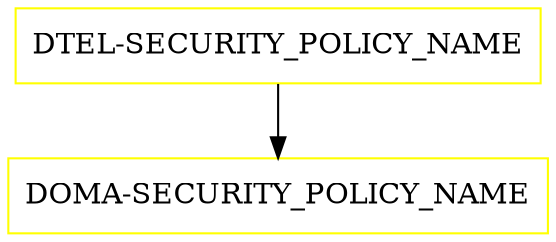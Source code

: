 digraph G {
  "DTEL-SECURITY_POLICY_NAME" [shape=box,color=yellow];
  "DOMA-SECURITY_POLICY_NAME" [shape=box,color=yellow,URL="./DOMA_SECURITY_POLICY_NAME.html"];
  "DTEL-SECURITY_POLICY_NAME" -> "DOMA-SECURITY_POLICY_NAME";
}
